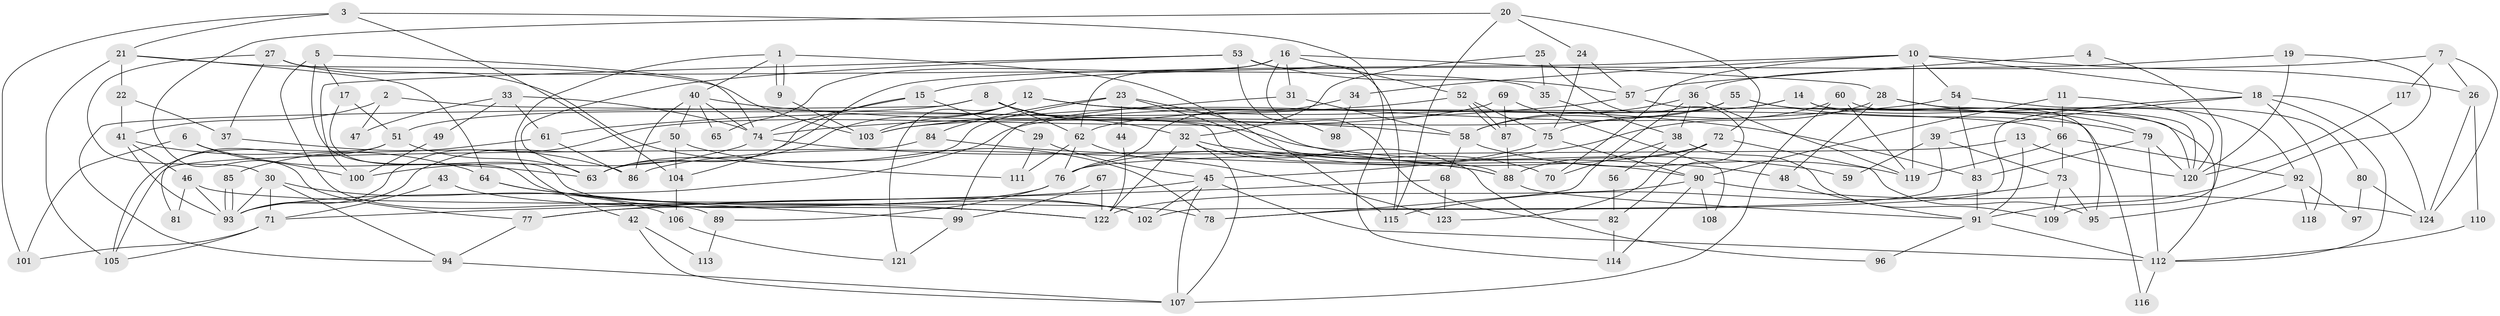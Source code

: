 // coarse degree distribution, {6: 0.09523809523809523, 3: 0.17857142857142858, 7: 0.15476190476190477, 2: 0.14285714285714285, 5: 0.13095238095238096, 4: 0.17857142857142858, 8: 0.05952380952380952, 9: 0.05952380952380952}
// Generated by graph-tools (version 1.1) at 2025/23/03/03/25 07:23:58]
// undirected, 124 vertices, 248 edges
graph export_dot {
graph [start="1"]
  node [color=gray90,style=filled];
  1;
  2;
  3;
  4;
  5;
  6;
  7;
  8;
  9;
  10;
  11;
  12;
  13;
  14;
  15;
  16;
  17;
  18;
  19;
  20;
  21;
  22;
  23;
  24;
  25;
  26;
  27;
  28;
  29;
  30;
  31;
  32;
  33;
  34;
  35;
  36;
  37;
  38;
  39;
  40;
  41;
  42;
  43;
  44;
  45;
  46;
  47;
  48;
  49;
  50;
  51;
  52;
  53;
  54;
  55;
  56;
  57;
  58;
  59;
  60;
  61;
  62;
  63;
  64;
  65;
  66;
  67;
  68;
  69;
  70;
  71;
  72;
  73;
  74;
  75;
  76;
  77;
  78;
  79;
  80;
  81;
  82;
  83;
  84;
  85;
  86;
  87;
  88;
  89;
  90;
  91;
  92;
  93;
  94;
  95;
  96;
  97;
  98;
  99;
  100;
  101;
  102;
  103;
  104;
  105;
  106;
  107;
  108;
  109;
  110;
  111;
  112;
  113;
  114;
  115;
  116;
  117;
  118;
  119;
  120;
  121;
  122;
  123;
  124;
  1 -- 9;
  1 -- 9;
  1 -- 115;
  1 -- 40;
  1 -- 42;
  2 -- 88;
  2 -- 41;
  2 -- 47;
  3 -- 21;
  3 -- 104;
  3 -- 101;
  3 -- 114;
  4 -- 57;
  4 -- 109;
  5 -- 74;
  5 -- 102;
  5 -- 17;
  5 -- 89;
  6 -- 63;
  6 -- 101;
  6 -- 100;
  7 -- 124;
  7 -- 15;
  7 -- 26;
  7 -- 117;
  8 -- 51;
  8 -- 94;
  8 -- 32;
  8 -- 59;
  8 -- 62;
  9 -- 103;
  10 -- 26;
  10 -- 119;
  10 -- 18;
  10 -- 34;
  10 -- 54;
  10 -- 70;
  10 -- 104;
  11 -- 66;
  11 -- 90;
  11 -- 120;
  12 -- 83;
  12 -- 121;
  12 -- 63;
  12 -- 66;
  12 -- 103;
  13 -- 76;
  13 -- 120;
  13 -- 91;
  14 -- 93;
  14 -- 120;
  14 -- 62;
  14 -- 92;
  15 -- 74;
  15 -- 63;
  15 -- 29;
  16 -- 62;
  16 -- 28;
  16 -- 31;
  16 -- 52;
  16 -- 65;
  16 -- 82;
  17 -- 51;
  17 -- 102;
  18 -- 112;
  18 -- 39;
  18 -- 78;
  18 -- 118;
  18 -- 124;
  19 -- 36;
  19 -- 120;
  19 -- 91;
  20 -- 77;
  20 -- 24;
  20 -- 72;
  20 -- 115;
  21 -- 22;
  21 -- 103;
  21 -- 64;
  21 -- 105;
  22 -- 37;
  22 -- 41;
  23 -- 84;
  23 -- 90;
  23 -- 44;
  23 -- 63;
  23 -- 70;
  24 -- 75;
  24 -- 57;
  25 -- 32;
  25 -- 82;
  25 -- 35;
  26 -- 124;
  26 -- 110;
  27 -- 111;
  27 -- 30;
  27 -- 35;
  27 -- 37;
  28 -- 120;
  28 -- 79;
  28 -- 45;
  28 -- 48;
  29 -- 45;
  29 -- 111;
  30 -- 93;
  30 -- 94;
  30 -- 71;
  30 -- 106;
  31 -- 58;
  31 -- 99;
  32 -- 48;
  32 -- 96;
  32 -- 107;
  32 -- 122;
  33 -- 74;
  33 -- 61;
  33 -- 47;
  33 -- 49;
  34 -- 76;
  34 -- 98;
  35 -- 38;
  36 -- 119;
  36 -- 38;
  36 -- 58;
  36 -- 78;
  37 -- 86;
  38 -- 70;
  38 -- 56;
  38 -- 109;
  39 -- 73;
  39 -- 59;
  39 -- 102;
  40 -- 58;
  40 -- 50;
  40 -- 65;
  40 -- 74;
  40 -- 86;
  41 -- 46;
  41 -- 93;
  41 -- 64;
  42 -- 107;
  42 -- 113;
  43 -- 71;
  43 -- 122;
  44 -- 122;
  45 -- 102;
  45 -- 77;
  45 -- 107;
  45 -- 112;
  46 -- 78;
  46 -- 93;
  46 -- 81;
  48 -- 91;
  49 -- 100;
  50 -- 78;
  50 -- 93;
  50 -- 104;
  51 -- 105;
  51 -- 63;
  51 -- 81;
  52 -- 87;
  52 -- 87;
  52 -- 61;
  52 -- 75;
  53 -- 63;
  53 -- 100;
  53 -- 57;
  53 -- 98;
  53 -- 115;
  54 -- 103;
  54 -- 80;
  54 -- 83;
  55 -- 79;
  55 -- 112;
  55 -- 58;
  55 -- 103;
  56 -- 82;
  57 -- 74;
  57 -- 116;
  58 -- 68;
  58 -- 119;
  60 -- 107;
  60 -- 119;
  60 -- 75;
  60 -- 95;
  61 -- 86;
  61 -- 85;
  62 -- 76;
  62 -- 111;
  62 -- 123;
  64 -- 99;
  64 -- 122;
  66 -- 92;
  66 -- 73;
  66 -- 119;
  67 -- 122;
  67 -- 99;
  68 -- 123;
  68 -- 71;
  69 -- 87;
  69 -- 93;
  69 -- 108;
  71 -- 101;
  71 -- 105;
  72 -- 95;
  72 -- 86;
  72 -- 88;
  72 -- 123;
  73 -- 115;
  73 -- 95;
  73 -- 109;
  74 -- 88;
  74 -- 100;
  75 -- 76;
  75 -- 90;
  76 -- 77;
  76 -- 89;
  77 -- 94;
  79 -- 112;
  79 -- 83;
  79 -- 120;
  80 -- 124;
  80 -- 97;
  82 -- 114;
  83 -- 91;
  84 -- 105;
  84 -- 88;
  85 -- 93;
  85 -- 93;
  87 -- 88;
  88 -- 91;
  89 -- 113;
  90 -- 122;
  90 -- 108;
  90 -- 114;
  90 -- 124;
  91 -- 96;
  91 -- 112;
  92 -- 95;
  92 -- 97;
  92 -- 118;
  94 -- 107;
  99 -- 121;
  104 -- 106;
  106 -- 121;
  110 -- 112;
  112 -- 116;
  117 -- 120;
}
